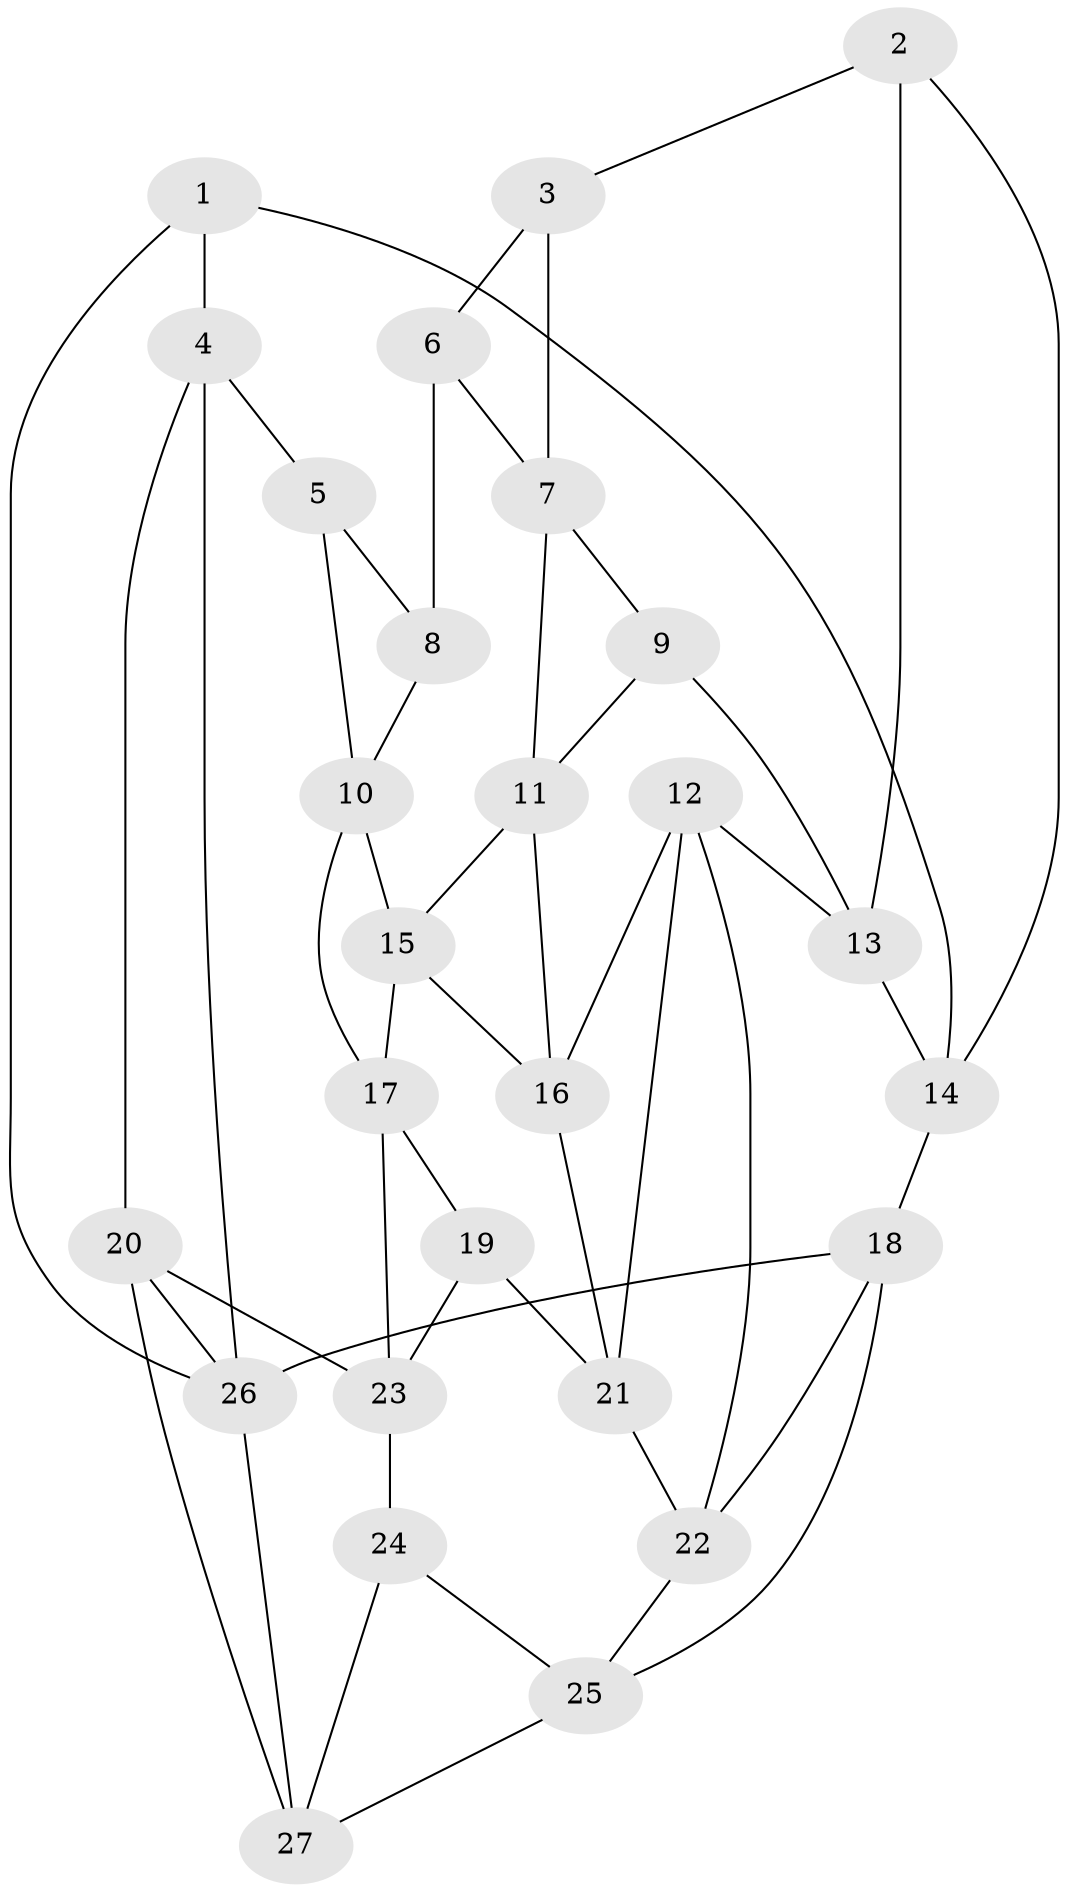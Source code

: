 // original degree distribution, {3: 0.037037037037037035, 5: 0.5555555555555556, 4: 0.2222222222222222, 6: 0.18518518518518517}
// Generated by graph-tools (version 1.1) at 2025/03/03/09/25 03:03:15]
// undirected, 27 vertices, 50 edges
graph export_dot {
graph [start="1"]
  node [color=gray90,style=filled];
  1;
  2;
  3;
  4;
  5;
  6;
  7;
  8;
  9;
  10;
  11;
  12;
  13;
  14;
  15;
  16;
  17;
  18;
  19;
  20;
  21;
  22;
  23;
  24;
  25;
  26;
  27;
  1 -- 4 [weight=1.0];
  1 -- 14 [weight=1.0];
  1 -- 26 [weight=1.0];
  2 -- 3 [weight=1.0];
  2 -- 13 [weight=1.0];
  2 -- 14 [weight=1.0];
  3 -- 6 [weight=1.0];
  3 -- 7 [weight=1.0];
  4 -- 5 [weight=1.0];
  4 -- 20 [weight=1.0];
  4 -- 26 [weight=1.0];
  5 -- 8 [weight=1.0];
  5 -- 10 [weight=1.0];
  6 -- 7 [weight=1.0];
  6 -- 8 [weight=2.0];
  7 -- 9 [weight=1.0];
  7 -- 11 [weight=1.0];
  8 -- 10 [weight=1.0];
  9 -- 11 [weight=1.0];
  9 -- 13 [weight=1.0];
  10 -- 15 [weight=1.0];
  10 -- 17 [weight=1.0];
  11 -- 15 [weight=1.0];
  11 -- 16 [weight=1.0];
  12 -- 13 [weight=1.0];
  12 -- 16 [weight=1.0];
  12 -- 21 [weight=1.0];
  12 -- 22 [weight=1.0];
  13 -- 14 [weight=1.0];
  14 -- 18 [weight=1.0];
  15 -- 16 [weight=1.0];
  15 -- 17 [weight=1.0];
  16 -- 21 [weight=1.0];
  17 -- 19 [weight=1.0];
  17 -- 23 [weight=1.0];
  18 -- 22 [weight=1.0];
  18 -- 25 [weight=1.0];
  18 -- 26 [weight=1.0];
  19 -- 21 [weight=1.0];
  19 -- 23 [weight=1.0];
  20 -- 23 [weight=1.0];
  20 -- 26 [weight=1.0];
  20 -- 27 [weight=1.0];
  21 -- 22 [weight=1.0];
  22 -- 25 [weight=1.0];
  23 -- 24 [weight=1.0];
  24 -- 25 [weight=1.0];
  24 -- 27 [weight=1.0];
  25 -- 27 [weight=1.0];
  26 -- 27 [weight=1.0];
}
